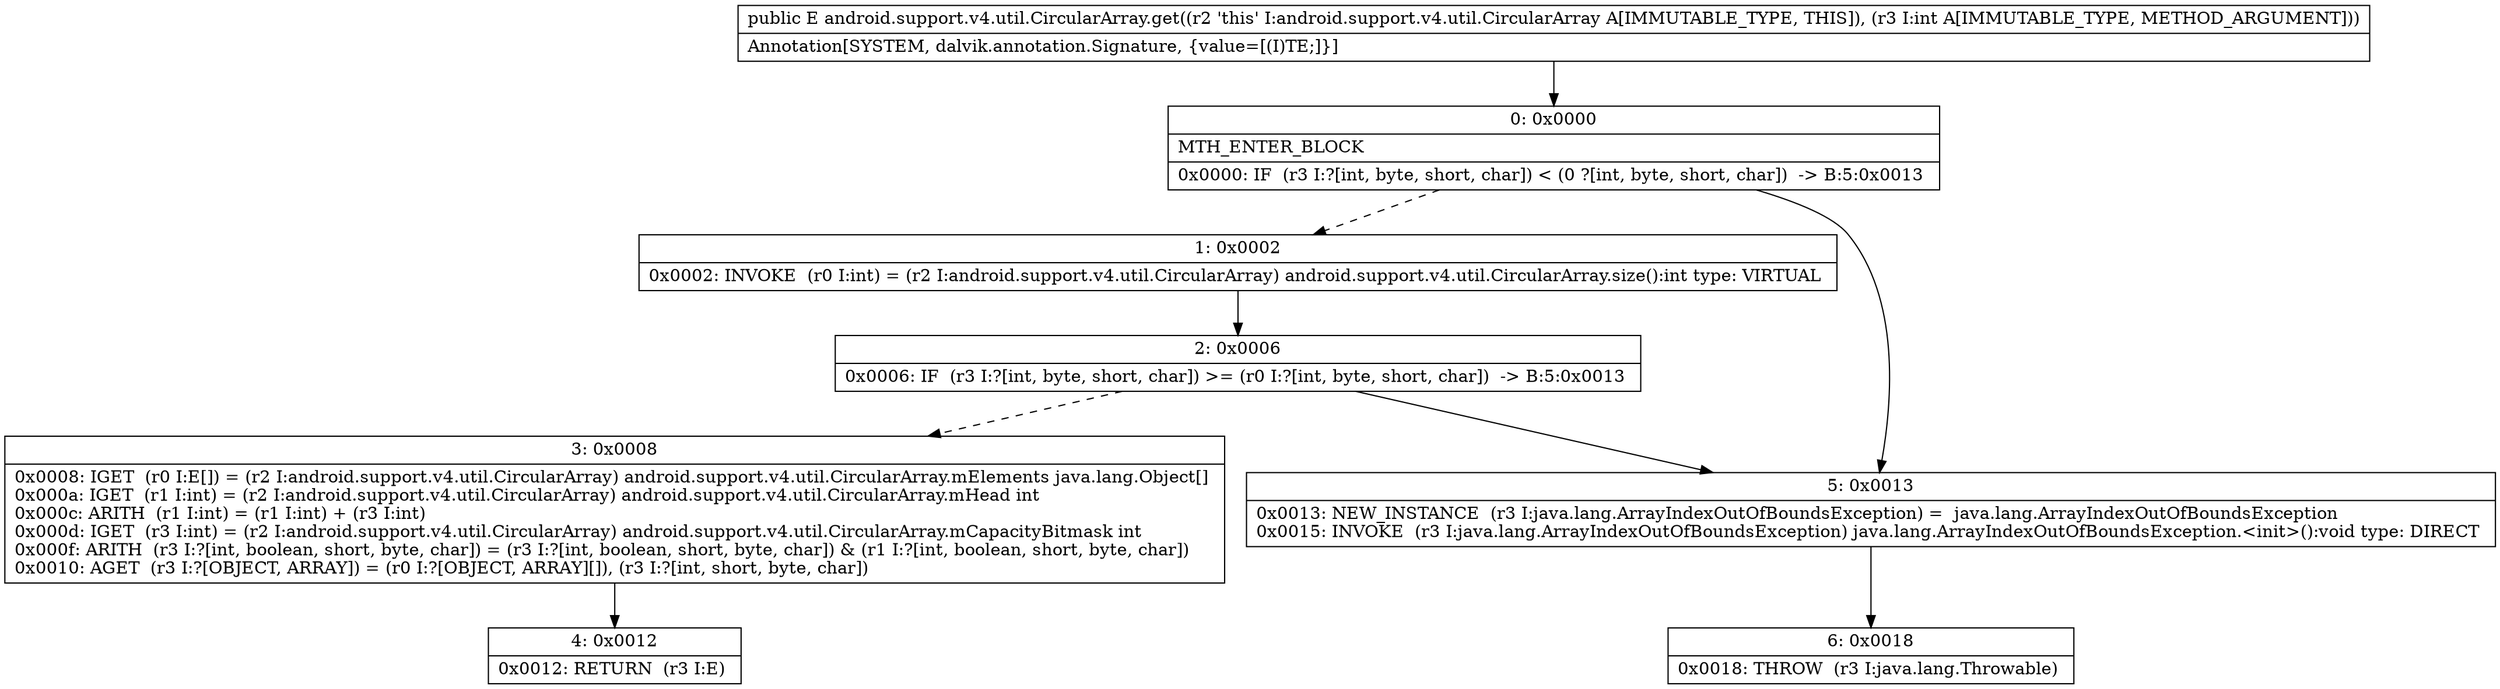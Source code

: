 digraph "CFG forandroid.support.v4.util.CircularArray.get(I)Ljava\/lang\/Object;" {
Node_0 [shape=record,label="{0\:\ 0x0000|MTH_ENTER_BLOCK\l|0x0000: IF  (r3 I:?[int, byte, short, char]) \< (0 ?[int, byte, short, char])  \-\> B:5:0x0013 \l}"];
Node_1 [shape=record,label="{1\:\ 0x0002|0x0002: INVOKE  (r0 I:int) = (r2 I:android.support.v4.util.CircularArray) android.support.v4.util.CircularArray.size():int type: VIRTUAL \l}"];
Node_2 [shape=record,label="{2\:\ 0x0006|0x0006: IF  (r3 I:?[int, byte, short, char]) \>= (r0 I:?[int, byte, short, char])  \-\> B:5:0x0013 \l}"];
Node_3 [shape=record,label="{3\:\ 0x0008|0x0008: IGET  (r0 I:E[]) = (r2 I:android.support.v4.util.CircularArray) android.support.v4.util.CircularArray.mElements java.lang.Object[] \l0x000a: IGET  (r1 I:int) = (r2 I:android.support.v4.util.CircularArray) android.support.v4.util.CircularArray.mHead int \l0x000c: ARITH  (r1 I:int) = (r1 I:int) + (r3 I:int) \l0x000d: IGET  (r3 I:int) = (r2 I:android.support.v4.util.CircularArray) android.support.v4.util.CircularArray.mCapacityBitmask int \l0x000f: ARITH  (r3 I:?[int, boolean, short, byte, char]) = (r3 I:?[int, boolean, short, byte, char]) & (r1 I:?[int, boolean, short, byte, char]) \l0x0010: AGET  (r3 I:?[OBJECT, ARRAY]) = (r0 I:?[OBJECT, ARRAY][]), (r3 I:?[int, short, byte, char]) \l}"];
Node_4 [shape=record,label="{4\:\ 0x0012|0x0012: RETURN  (r3 I:E) \l}"];
Node_5 [shape=record,label="{5\:\ 0x0013|0x0013: NEW_INSTANCE  (r3 I:java.lang.ArrayIndexOutOfBoundsException) =  java.lang.ArrayIndexOutOfBoundsException \l0x0015: INVOKE  (r3 I:java.lang.ArrayIndexOutOfBoundsException) java.lang.ArrayIndexOutOfBoundsException.\<init\>():void type: DIRECT \l}"];
Node_6 [shape=record,label="{6\:\ 0x0018|0x0018: THROW  (r3 I:java.lang.Throwable) \l}"];
MethodNode[shape=record,label="{public E android.support.v4.util.CircularArray.get((r2 'this' I:android.support.v4.util.CircularArray A[IMMUTABLE_TYPE, THIS]), (r3 I:int A[IMMUTABLE_TYPE, METHOD_ARGUMENT]))  | Annotation[SYSTEM, dalvik.annotation.Signature, \{value=[(I)TE;]\}]\l}"];
MethodNode -> Node_0;
Node_0 -> Node_1[style=dashed];
Node_0 -> Node_5;
Node_1 -> Node_2;
Node_2 -> Node_3[style=dashed];
Node_2 -> Node_5;
Node_3 -> Node_4;
Node_5 -> Node_6;
}

